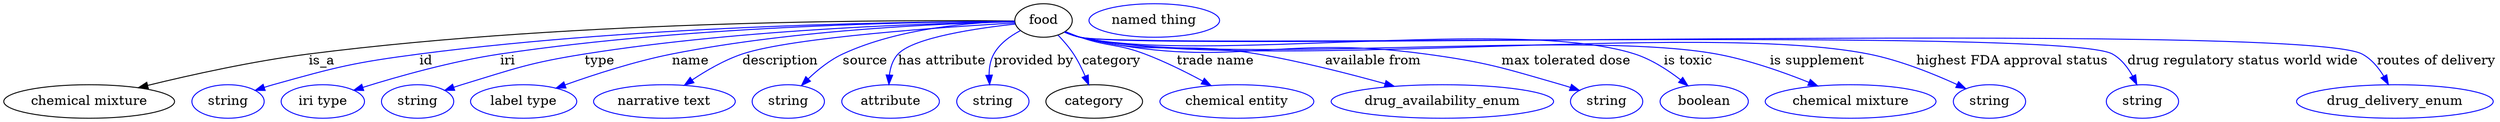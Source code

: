 digraph {
	graph [bb="0,0,2650,123"];
	node [label="\N"];
	food	[height=0.5,
		label=food,
		pos="1105,105",
		width=0.84854];
	"chemical mixture"	[height=0.5,
		pos="90.992,18",
		width=2.5276];
	food -> "chemical mixture"	[label=is_a,
		lp="337.99,61.5",
		pos="e,143.31,32.842 1074.3,104.45 969.21,105.62 614.09,106.36 323.99,69 265.5,61.467 199.91,46.822 153.26,35.319"];
	id	[color=blue,
		height=0.5,
		label=string,
		pos="237.99,18",
		width=1.0652];
	food -> id	[color=blue,
		label=id,
		lp="448.99,61.5",
		pos="e,266.99,29.96 1074.4,104.07 979.95,103.94 684.27,100.82 441.99,69 371.73,59.771 354.21,55.205 285.99,36 282.89,35.126 279.69,34.155 \
276.49,33.133",
		style=solid];
	iri	[color=blue,
		height=0.5,
		label="iri type",
		pos="338.99,18",
		width=1.2277];
	food -> iri	[color=blue,
		label=iri,
		lp="535.99,61.5",
		pos="e,371.99,30.069 1074.4,104.07 988.12,103.84 735.13,100.34 527.99,69 476.85,61.263 419.63,45.021 381.68,33.14",
		style=solid];
	type	[color=blue,
		height=0.5,
		label=string,
		pos="439.99,18",
		width=1.0652];
	food -> type	[color=blue,
		label=type,
		lp="633.99,61.5",
		pos="e,468.92,29.979 1074.3,103.65 997.11,102.38 788.94,96.457 617.99,69 558.71,59.478 544.41,53.566 486.99,36 484.23,35.155 481.39,34.243 \
478.54,33.294",
		style=solid];
	name	[color=blue,
		height=0.5,
		label="label type",
		pos="552.99,18",
		width=1.5707];
	food -> name	[color=blue,
		label=name,
		lp="729.99,61.5",
		pos="e,587.33,32.353 1074.4,103.57 1007.7,102.14 843.97,95.928 709.99,69 671.02,61.167 628.1,47.105 597,35.885",
		style=solid];
	description	[color=blue,
		height=0.5,
		label="narrative text",
		pos="702.99,18",
		width=2.0943];
	food -> description	[color=blue,
		label=description,
		lp="824.49,61.5",
		pos="e,723.67,35.38 1074.5,102.4 1005.2,98.467 837.34,87.323 783.99,69 765.44,62.628 746.68,51.415 731.89,41.221",
		style=solid];
	source	[color=blue,
		height=0.5,
		label=string,
		pos="834.99,18",
		width=1.0652];
	food -> source	[color=blue,
		label=source,
		lp="914.99,61.5",
		pos="e,848.48,35.17 1074.3,104.27 1031.3,103.52 951.46,97.875 890.99,69 877.68,62.645 865.2,52.139 855.41,42.393",
		style=solid];
	"has attribute"	[color=blue,
		height=0.5,
		label=attribute,
		pos="942.99,18",
		width=1.4443];
	food -> "has attribute"	[color=blue,
		label="has attribute",
		lp="996.99,61.5",
		pos="e,940.83,36.355 1074.9,101.23 1034.7,96.875 966.57,87.016 949.99,69 944.4,62.923 941.98,54.547 941.15,46.386",
		style=solid];
	"provided by"	[color=blue,
		height=0.5,
		label=string,
		pos="1051,18",
		width=1.0652];
	food -> "provided by"	[color=blue,
		label="provided by",
		lp="1094.5,61.5",
		pos="e,1047.5,36.23 1080.3,94.098 1069.6,88.44 1058.2,80.203 1052,69 1048.2,62.203 1047,54.058 1047,46.335",
		style=solid];
	category	[height=0.5,
		pos="1159,18",
		width=1.4263];
	food -> category	[color=blue,
		label=category,
		lp="1177.5,61.5",
		pos="e,1153.1,35.908 1120.5,89.223 1126.2,83.295 1132.3,76.174 1137,69 1141.7,61.737 1145.9,53.287 1149.3,45.422",
		style=solid];
	"trade name"	[color=blue,
		height=0.5,
		label="chemical entity",
		pos="1310,18",
		width=2.2748];
	food -> "trade name"	[color=blue,
		label="trade name",
		lp="1287,61.5",
		pos="e,1282.7,35.119 1128.3,93.15 1133.4,90.962 1138.8,88.787 1144,87 1173.9,76.637 1183.4,80.329 1213,69 1233.8,61.041 1255.9,49.853 \
1273.8,40.078",
		style=solid];
	"available from"	[color=blue,
		height=0.5,
		label=drug_availability_enum,
		pos="1528,18",
		width=3.2858];
	food -> "available from"	[color=blue,
		label="available from",
		lp="1454.5,61.5",
		pos="e,1476.9,34.349 1127.7,92.691 1132.9,90.476 1138.6,88.407 1144,87 1225.3,65.969 1249.3,83.417 1332,69 1377.7,61.027 1428.5,47.956 \
1466.9,37.179",
		style=solid];
	"max tolerated dose"	[color=blue,
		height=0.5,
		label=string,
		pos="1703,18",
		width=1.0652];
	food -> "max tolerated dose"	[color=blue,
		label="max tolerated dose",
		lp="1660,61.5",
		pos="e,1674,29.887 1127.6,92.504 1132.9,90.299 1138.5,88.28 1144,87 1302.6,49.855 1348.6,91.155 1510,69 1575.5,60.009 1591.5,54.397 1655,\
36 1658.1,35.102 1661.3,34.114 1664.5,33.081",
		style=solid];
	"is toxic"	[color=blue,
		height=0.5,
		label=boolean,
		pos="1806,18",
		width=1.2999];
	food -> "is toxic"	[color=blue,
		label="is toxic",
		lp="1790,61.5",
		pos="e,1788.9,34.906 1127.2,92.603 1132.6,90.333 1138.4,88.262 1144,87 1271.8,58.32 1608.5,109.64 1733,69 1750.6,63.236 1767.9,51.764 \
1781.2,41.261",
		style=solid];
	"is supplement"	[color=blue,
		height=0.5,
		label="chemical mixture",
		pos="1962,18",
		width=2.5276];
	food -> "is supplement"	[color=blue,
		label="is supplement",
		lp="1926.5,61.5",
		pos="e,1927.2,34.68 1127.2,92.587 1132.6,90.318 1138.4,88.251 1144,87 1290.7,54.375 1672.2,96.286 1820,69 1853.8,62.76 1890.3,49.738 \
1917.9,38.548",
		style=solid];
	"highest FDA approval status"	[color=blue,
		height=0.5,
		label=string,
		pos="2109,18",
		width=1.0652];
	food -> "highest FDA approval status"	[color=blue,
		label="highest FDA approval status",
		lp="2134.5,61.5",
		pos="e,2083.8,31.898 1127.2,92.566 1132.5,90.297 1138.4,88.236 1144,87 1325.7,47.075 1798.5,105.4 1981,69 2014,62.418 2049.5,47.92 2074.7,\
36.222",
		style=solid];
	"drug regulatory status world wide"	[color=blue,
		height=0.5,
		label=string,
		pos="2273,18",
		width=1.0652];
	food -> "drug regulatory status world wide"	[color=blue,
		label="drug regulatory status world wide",
		lp="2380,61.5",
		pos="e,2267,36.164 1127.2,92.545 1132.5,90.278 1138.4,88.222 1144,87 1203.6,74.071 2187.8,98.7 2241,69 2250.4,63.727 2257.5,54.368 2262.6,\
45.162",
		style=solid];
	"routes of delivery"	[color=blue,
		height=0.5,
		label=drug_delivery_enum,
		pos="2542,18",
		width=2.9067];
	food -> "routes of delivery"	[color=blue,
		label="routes of delivery",
		lp="2586.5,61.5",
		pos="e,2535,36.221 1127.2,92.532 1132.5,90.265 1138.4,88.213 1144,87 1218,71.055 2440.1,104.42 2507,69 2516.8,63.797 2524.5,54.451 2530.1,\
45.235",
		style=solid];
	"named thing_category"	[color=blue,
		height=0.5,
		label="named thing",
		pos="1223,105",
		width=1.9318];
}
